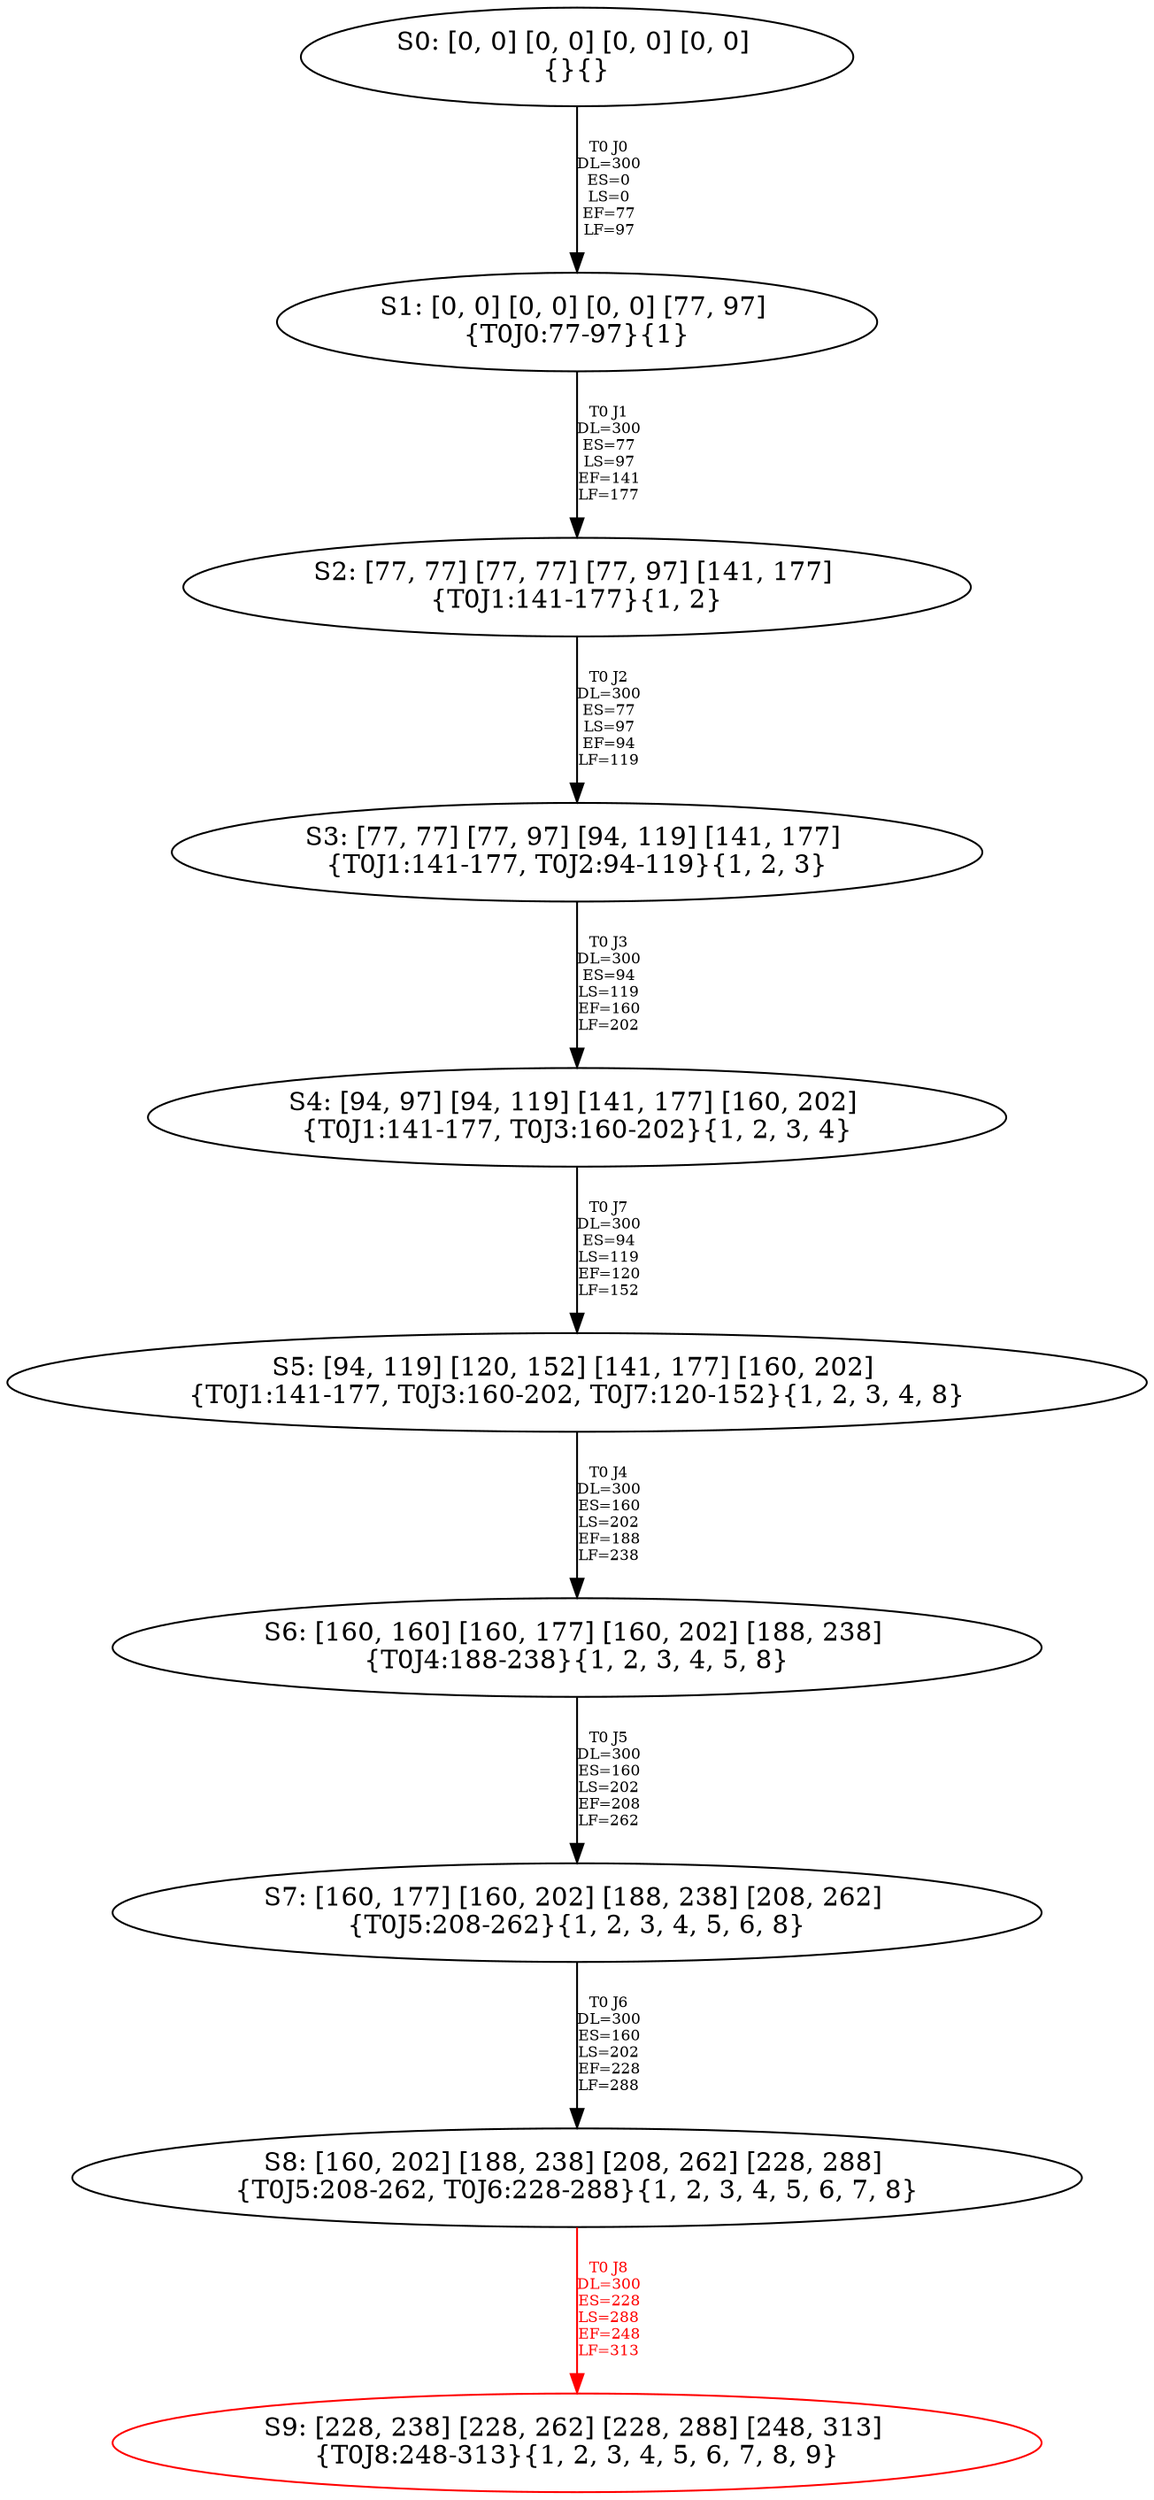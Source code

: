 digraph {
	S0[label="S0: [0, 0] [0, 0] [0, 0] [0, 0] \n{}{}"];
	S1[label="S1: [0, 0] [0, 0] [0, 0] [77, 97] \n{T0J0:77-97}{1}"];
	S2[label="S2: [77, 77] [77, 77] [77, 97] [141, 177] \n{T0J1:141-177}{1, 2}"];
	S3[label="S3: [77, 77] [77, 97] [94, 119] [141, 177] \n{T0J1:141-177, T0J2:94-119}{1, 2, 3}"];
	S4[label="S4: [94, 97] [94, 119] [141, 177] [160, 202] \n{T0J1:141-177, T0J3:160-202}{1, 2, 3, 4}"];
	S5[label="S5: [94, 119] [120, 152] [141, 177] [160, 202] \n{T0J1:141-177, T0J3:160-202, T0J7:120-152}{1, 2, 3, 4, 8}"];
	S6[label="S6: [160, 160] [160, 177] [160, 202] [188, 238] \n{T0J4:188-238}{1, 2, 3, 4, 5, 8}"];
	S7[label="S7: [160, 177] [160, 202] [188, 238] [208, 262] \n{T0J5:208-262}{1, 2, 3, 4, 5, 6, 8}"];
	S8[label="S8: [160, 202] [188, 238] [208, 262] [228, 288] \n{T0J5:208-262, T0J6:228-288}{1, 2, 3, 4, 5, 6, 7, 8}"];
	S9[label="S9: [228, 238] [228, 262] [228, 288] [248, 313] \n{T0J8:248-313}{1, 2, 3, 4, 5, 6, 7, 8, 9}"];
	S0 -> S1[label="T0 J0\nDL=300\nES=0\nLS=0\nEF=77\nLF=97",fontsize=8];
	S1 -> S2[label="T0 J1\nDL=300\nES=77\nLS=97\nEF=141\nLF=177",fontsize=8];
	S2 -> S3[label="T0 J2\nDL=300\nES=77\nLS=97\nEF=94\nLF=119",fontsize=8];
	S3 -> S4[label="T0 J3\nDL=300\nES=94\nLS=119\nEF=160\nLF=202",fontsize=8];
	S4 -> S5[label="T0 J7\nDL=300\nES=94\nLS=119\nEF=120\nLF=152",fontsize=8];
	S5 -> S6[label="T0 J4\nDL=300\nES=160\nLS=202\nEF=188\nLF=238",fontsize=8];
	S6 -> S7[label="T0 J5\nDL=300\nES=160\nLS=202\nEF=208\nLF=262",fontsize=8];
	S7 -> S8[label="T0 J6\nDL=300\nES=160\nLS=202\nEF=228\nLF=288",fontsize=8];
	S8 -> S9[label="T0 J8\nDL=300\nES=228\nLS=288\nEF=248\nLF=313",color=Red,fontcolor=Red,fontsize=8];
S9[color=Red];
}
